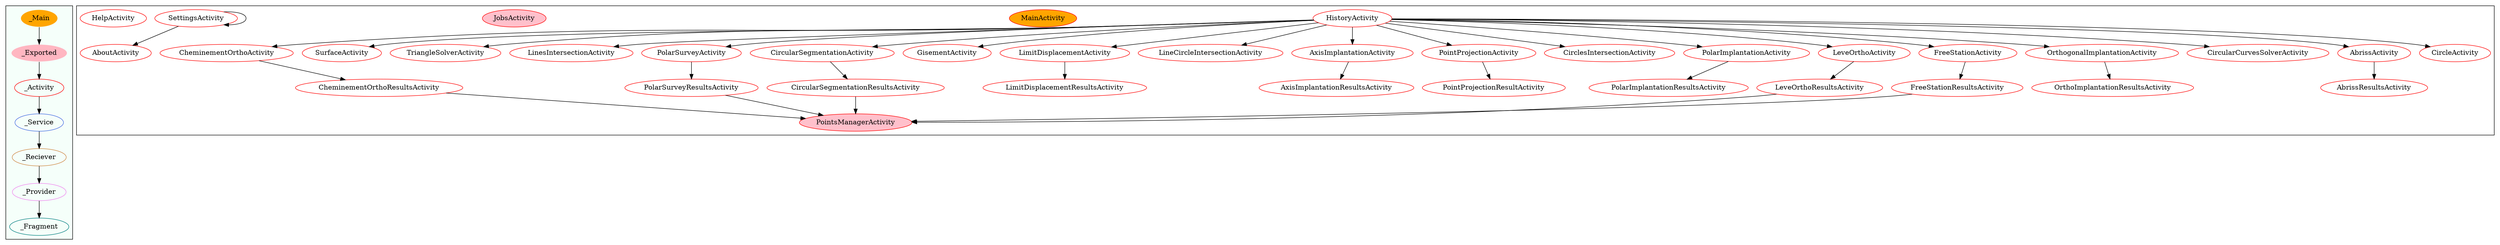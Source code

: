 digraph G {
subgraph cluster_legend{ 
bgcolor=mintcream;
_Activity[color = red];
_Service[color = royalblue];
_Provider[color = violet];
_Reciever[color = peru];
_Fragment[color = teal];
_Main[style=filled, fillcolor=orange, color = mintcream];
_Exported[style=filled, fillcolor=lightpink, color = mintcream];
_Main -> _Exported -> _Activity -> _Service -> _Reciever -> _Provider -> _Fragment; 
}
subgraph cluster_component{ 
CheminementOrthoActivity[color = red];
PolarSurveyResultsActivity[color = red];
SurfaceActivity[color = red];
TriangleSolverActivity[color = red];
LinesIntersectionActivity[color = red];
PolarSurveyActivity[color = red];
CircularSegmentationActivity[color = red];
GisementActivity[color = red];
LimitDisplacementActivity[color = red];
AxisImplantationResultsActivity[color = red];
LineCircleIntersectionActivity[color = red];
OrthoImplantationResultsActivity[color = red];
AxisImplantationActivity[color = red];
PointProjectionActivity[color = red];
CirclesIntersectionActivity[color = red];
CircularSegmentationResultsActivity[color = red];
PointsManagerActivity[style=filled, fillcolor=pink, color = red];
PolarImplantationActivity[color = red];
PolarImplantationResultsActivity[color = red];
LeveOrthoActivity[color = red];
FreeStationResultsActivity[color = red];
LimitDisplacementResultsActivity[color = red];
HistoryActivity[color = red];
FreeStationActivity[color = red];
AboutActivity[color = red];
OrthogonalImplantationActivity[color = red];
MainActivity[style=filled, fillcolor=orange, color = red];
JobsActivity[style=filled, fillcolor=pink, color = red];
PointProjectionResultActivity[color = red];
CircularCurvesSolverActivity[color = red];
AbrissActivity[color = red];
CheminementOrthoResultsActivity[color = red];
AbrissResultsActivity[color = red];
SettingsActivity[color = red];
HelpActivity[color = red];
LeveOrthoResultsActivity[color = red];
CircleActivity[color = red];
FreeStationResultsActivity->PointsManagerActivity;
HistoryActivity->OrthogonalImplantationActivity;
HistoryActivity->PointProjectionActivity;
HistoryActivity->CircularCurvesSolverActivity;
HistoryActivity->AbrissActivity;
HistoryActivity->PolarImplantationActivity;
HistoryActivity->CirclesIntersectionActivity;
HistoryActivity->LimitDisplacementActivity;
HistoryActivity->TriangleSolverActivity;
HistoryActivity->CircularSegmentationActivity;
HistoryActivity->LineCircleIntersectionActivity;
HistoryActivity->LinesIntersectionActivity;
HistoryActivity->AxisImplantationActivity;
HistoryActivity->CircleActivity;
HistoryActivity->PolarSurveyActivity;
HistoryActivity->LeveOrthoActivity;
HistoryActivity->SurfaceActivity;
HistoryActivity->CheminementOrthoActivity;
HistoryActivity->GisementActivity;
HistoryActivity->FreeStationActivity;
FreeStationActivity->FreeStationResultsActivity;
OrthogonalImplantationActivity->OrthoImplantationResultsActivity;
PolarSurveyResultsActivity->PointsManagerActivity;
CheminementOrthoActivity->CheminementOrthoResultsActivity;
CircularSegmentationActivity->CircularSegmentationResultsActivity;
PolarSurveyActivity->PolarSurveyResultsActivity;
LimitDisplacementActivity->LimitDisplacementResultsActivity;
AbrissActivity->AbrissResultsActivity;
AxisImplantationActivity->AxisImplantationResultsActivity;
CheminementOrthoResultsActivity->PointsManagerActivity;
PointProjectionActivity->PointProjectionResultActivity;
SettingsActivity->AboutActivity;
SettingsActivity->SettingsActivity;
CircularSegmentationResultsActivity->PointsManagerActivity;
LeveOrthoResultsActivity->PointsManagerActivity;
PolarImplantationActivity->PolarImplantationResultsActivity;
LeveOrthoActivity->LeveOrthoResultsActivity;
}
}
